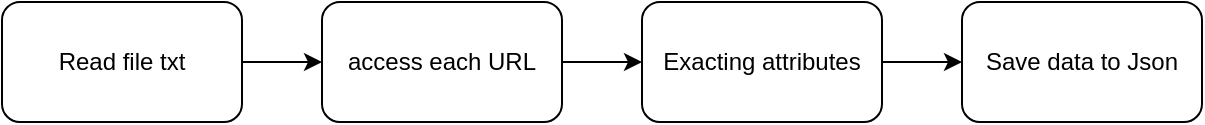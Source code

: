 <mxfile version="24.6.3" type="device">
  <diagram id="C5RBs43oDa-KdzZeNtuy" name="Page-1">
    <mxGraphModel dx="794" dy="420" grid="1" gridSize="10" guides="1" tooltips="1" connect="1" arrows="1" fold="1" page="1" pageScale="1" pageWidth="827" pageHeight="1169" math="0" shadow="0">
      <root>
        <mxCell id="WIyWlLk6GJQsqaUBKTNV-0" />
        <mxCell id="WIyWlLk6GJQsqaUBKTNV-1" parent="WIyWlLk6GJQsqaUBKTNV-0" />
        <mxCell id="QYPUdVxU-jVefrV6eOQ3-6" value="" style="edgeStyle=orthogonalEdgeStyle;rounded=0;orthogonalLoop=1;jettySize=auto;html=1;" edge="1" parent="WIyWlLk6GJQsqaUBKTNV-1" source="QYPUdVxU-jVefrV6eOQ3-0" target="QYPUdVxU-jVefrV6eOQ3-1">
          <mxGeometry relative="1" as="geometry" />
        </mxCell>
        <mxCell id="QYPUdVxU-jVefrV6eOQ3-0" value="Exacting attributes" style="rounded=1;whiteSpace=wrap;html=1;" vertex="1" parent="WIyWlLk6GJQsqaUBKTNV-1">
          <mxGeometry x="400" y="100" width="120" height="60" as="geometry" />
        </mxCell>
        <mxCell id="QYPUdVxU-jVefrV6eOQ3-1" value="Save data to Json" style="rounded=1;whiteSpace=wrap;html=1;" vertex="1" parent="WIyWlLk6GJQsqaUBKTNV-1">
          <mxGeometry x="560" y="100" width="120" height="60" as="geometry" />
        </mxCell>
        <mxCell id="QYPUdVxU-jVefrV6eOQ3-5" value="" style="edgeStyle=orthogonalEdgeStyle;rounded=0;orthogonalLoop=1;jettySize=auto;html=1;" edge="1" parent="WIyWlLk6GJQsqaUBKTNV-1" source="QYPUdVxU-jVefrV6eOQ3-2" target="QYPUdVxU-jVefrV6eOQ3-0">
          <mxGeometry relative="1" as="geometry" />
        </mxCell>
        <mxCell id="QYPUdVxU-jVefrV6eOQ3-2" value="access each URL" style="rounded=1;whiteSpace=wrap;html=1;" vertex="1" parent="WIyWlLk6GJQsqaUBKTNV-1">
          <mxGeometry x="240" y="100" width="120" height="60" as="geometry" />
        </mxCell>
        <mxCell id="QYPUdVxU-jVefrV6eOQ3-4" value="" style="edgeStyle=orthogonalEdgeStyle;rounded=0;orthogonalLoop=1;jettySize=auto;html=1;" edge="1" parent="WIyWlLk6GJQsqaUBKTNV-1" source="QYPUdVxU-jVefrV6eOQ3-3" target="QYPUdVxU-jVefrV6eOQ3-2">
          <mxGeometry relative="1" as="geometry" />
        </mxCell>
        <mxCell id="QYPUdVxU-jVefrV6eOQ3-3" value="Read file txt" style="rounded=1;whiteSpace=wrap;html=1;" vertex="1" parent="WIyWlLk6GJQsqaUBKTNV-1">
          <mxGeometry x="80" y="100" width="120" height="60" as="geometry" />
        </mxCell>
      </root>
    </mxGraphModel>
  </diagram>
</mxfile>
